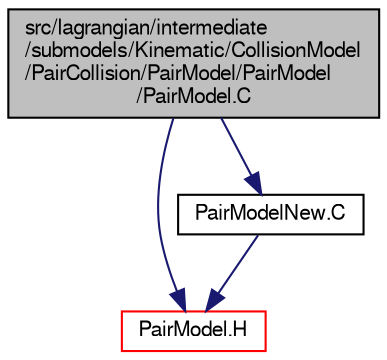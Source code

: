 digraph "src/lagrangian/intermediate/submodels/Kinematic/CollisionModel/PairCollision/PairModel/PairModel/PairModel.C"
{
  bgcolor="transparent";
  edge [fontname="FreeSans",fontsize="10",labelfontname="FreeSans",labelfontsize="10"];
  node [fontname="FreeSans",fontsize="10",shape=record];
  Node0 [label="src/lagrangian/intermediate\l/submodels/Kinematic/CollisionModel\l/PairCollision/PairModel/PairModel\l/PairModel.C",height=0.2,width=0.4,color="black", fillcolor="grey75", style="filled", fontcolor="black"];
  Node0 -> Node1 [color="midnightblue",fontsize="10",style="solid",fontname="FreeSans"];
  Node1 [label="PairModel.H",height=0.2,width=0.4,color="red",URL="$a05648.html"];
  Node0 -> Node86 [color="midnightblue",fontsize="10",style="solid",fontname="FreeSans"];
  Node86 [label="PairModelNew.C",height=0.2,width=0.4,color="black",URL="$a05651.html"];
  Node86 -> Node1 [color="midnightblue",fontsize="10",style="solid",fontname="FreeSans"];
}
